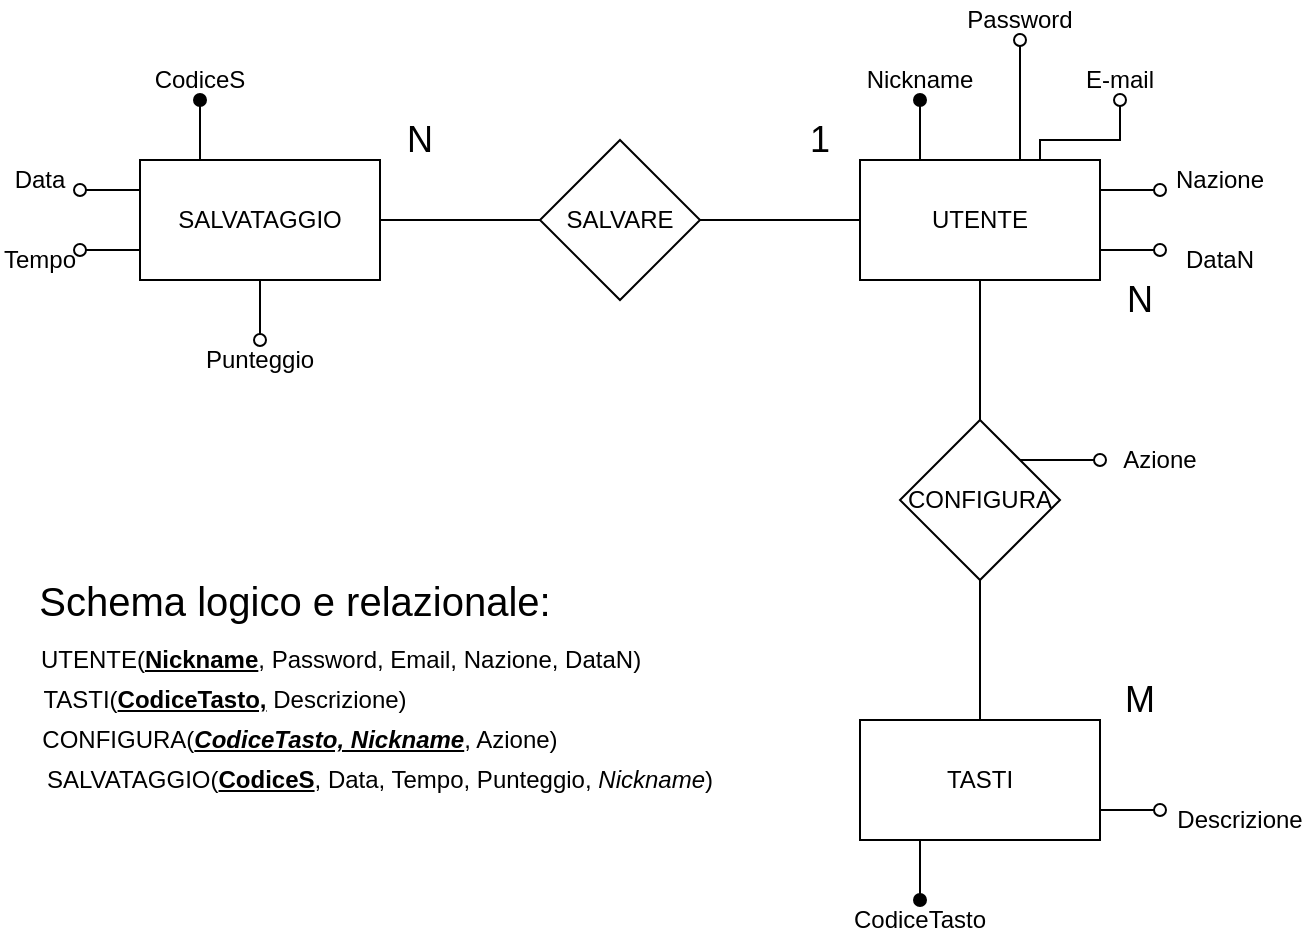 <mxfile version="14.4.8" type="device"><diagram id="Luw1E0C-gJ_dgFvILSbS" name="Page-1"><mxGraphModel dx="1488" dy="607" grid="1" gridSize="10" guides="1" tooltips="1" connect="1" arrows="1" fold="1" page="1" pageScale="1" pageWidth="827" pageHeight="1169" math="0" shadow="0"><root><mxCell id="0"/><mxCell id="1" parent="0"/><mxCell id="U3L6NJ19LHZkcNkg8ttW-73" value="UTENTE(&lt;b&gt;&lt;u&gt;Nickname&lt;/u&gt;&lt;/b&gt;, Password, Email, Nazione, DataN)" style="text;html=1;align=center;verticalAlign=middle;resizable=0;points=[];autosize=1;" parent="1" vertex="1"><mxGeometry y="370" width="320" height="20" as="geometry"/></mxCell><mxCell id="U3L6NJ19LHZkcNkg8ttW-75" value="TASTI(&lt;u style=&quot;font-weight: bold&quot;&gt;CodiceTasto,&lt;/u&gt;&amp;nbsp;Descrizione)" style="text;html=1;strokeColor=none;fillColor=none;align=center;verticalAlign=middle;whiteSpace=wrap;rounded=0;" parent="1" vertex="1"><mxGeometry x="5" y="390" width="195" height="20" as="geometry"/></mxCell><mxCell id="U3L6NJ19LHZkcNkg8ttW-76" value="SALVATAGGIO(&lt;u style=&quot;font-weight: bold&quot;&gt;CodiceS&lt;/u&gt;, Data, Tempo, Punteggio,&lt;i&gt;&amp;nbsp;Nickname&lt;/i&gt;)" style="text;html=1;strokeColor=none;fillColor=none;align=center;verticalAlign=middle;whiteSpace=wrap;rounded=0;" parent="1" vertex="1"><mxGeometry x="10" y="430" width="340" height="20" as="geometry"/></mxCell><mxCell id="U3L6NJ19LHZkcNkg8ttW-77" value="CONFIGURA(&lt;u style=&quot;font-weight: bold&quot;&gt;&lt;i&gt;CodiceTasto, Nickname&lt;/i&gt;&lt;/u&gt;, Azione)" style="text;html=1;strokeColor=none;fillColor=none;align=center;verticalAlign=middle;whiteSpace=wrap;rounded=0;" parent="1" vertex="1"><mxGeometry y="410" width="280" height="20" as="geometry"/></mxCell><mxCell id="DYivgS-uOZejuAUHInKb-1" value="&lt;font style=&quot;font-size: 20px&quot;&gt;Schema logico e relazionale:&lt;/font&gt;" style="text;html=1;strokeColor=none;fillColor=none;align=center;verticalAlign=middle;whiteSpace=wrap;rounded=0;" parent="1" vertex="1"><mxGeometry x="5" y="340" width="265" height="20" as="geometry"/></mxCell><mxCell id="Jseiz6JRdLLC0rp4wQsR-7" style="edgeStyle=orthogonalEdgeStyle;rounded=0;orthogonalLoop=1;jettySize=auto;html=1;exitX=0.25;exitY=0;exitDx=0;exitDy=0;startArrow=none;startFill=0;endArrow=oval;endFill=1;" parent="1" source="Jseiz6JRdLLC0rp4wQsR-6" edge="1"><mxGeometry relative="1" as="geometry"><mxPoint x="90" y="100" as="targetPoint"/></mxGeometry></mxCell><mxCell id="Jseiz6JRdLLC0rp4wQsR-9" style="edgeStyle=orthogonalEdgeStyle;rounded=0;orthogonalLoop=1;jettySize=auto;html=1;exitX=0;exitY=0.75;exitDx=0;exitDy=0;startArrow=none;startFill=0;endArrow=oval;endFill=0;" parent="1" source="Jseiz6JRdLLC0rp4wQsR-6" edge="1"><mxGeometry relative="1" as="geometry"><mxPoint x="30" y="175" as="targetPoint"/></mxGeometry></mxCell><mxCell id="Jseiz6JRdLLC0rp4wQsR-10" style="edgeStyle=orthogonalEdgeStyle;rounded=0;orthogonalLoop=1;jettySize=auto;html=1;exitX=0;exitY=0.25;exitDx=0;exitDy=0;startArrow=none;startFill=0;endArrow=oval;endFill=0;" parent="1" source="Jseiz6JRdLLC0rp4wQsR-6" edge="1"><mxGeometry relative="1" as="geometry"><mxPoint x="30" y="145" as="targetPoint"/></mxGeometry></mxCell><mxCell id="Jseiz6JRdLLC0rp4wQsR-13" style="edgeStyle=orthogonalEdgeStyle;rounded=0;orthogonalLoop=1;jettySize=auto;html=1;exitX=0.5;exitY=1;exitDx=0;exitDy=0;startArrow=none;startFill=0;endArrow=oval;endFill=0;" parent="1" source="Jseiz6JRdLLC0rp4wQsR-6" edge="1"><mxGeometry relative="1" as="geometry"><mxPoint x="120" y="220" as="targetPoint"/></mxGeometry></mxCell><mxCell id="Jseiz6JRdLLC0rp4wQsR-17" style="edgeStyle=orthogonalEdgeStyle;rounded=0;orthogonalLoop=1;jettySize=auto;html=1;exitX=1;exitY=0.5;exitDx=0;exitDy=0;entryX=0;entryY=0.5;entryDx=0;entryDy=0;startArrow=none;startFill=0;endArrow=none;endFill=0;" parent="1" source="Jseiz6JRdLLC0rp4wQsR-6" target="Jseiz6JRdLLC0rp4wQsR-16" edge="1"><mxGeometry relative="1" as="geometry"/></mxCell><mxCell id="Jseiz6JRdLLC0rp4wQsR-6" value="SALVATAGGIO" style="rounded=0;whiteSpace=wrap;html=1;" parent="1" vertex="1"><mxGeometry x="60" y="130" width="120" height="60" as="geometry"/></mxCell><mxCell id="Jseiz6JRdLLC0rp4wQsR-8" value="CodiceS" style="text;html=1;strokeColor=none;fillColor=none;align=center;verticalAlign=middle;whiteSpace=wrap;rounded=0;" parent="1" vertex="1"><mxGeometry x="70" y="80" width="40" height="20" as="geometry"/></mxCell><mxCell id="Jseiz6JRdLLC0rp4wQsR-11" value="Data" style="text;html=1;strokeColor=none;fillColor=none;align=center;verticalAlign=middle;whiteSpace=wrap;rounded=0;" parent="1" vertex="1"><mxGeometry x="-10" y="130" width="40" height="20" as="geometry"/></mxCell><mxCell id="Jseiz6JRdLLC0rp4wQsR-12" value="Tempo" style="text;html=1;strokeColor=none;fillColor=none;align=center;verticalAlign=middle;whiteSpace=wrap;rounded=0;" parent="1" vertex="1"><mxGeometry x="-10" y="170" width="40" height="20" as="geometry"/></mxCell><mxCell id="Jseiz6JRdLLC0rp4wQsR-14" value="Punteggio" style="text;html=1;strokeColor=none;fillColor=none;align=center;verticalAlign=middle;whiteSpace=wrap;rounded=0;" parent="1" vertex="1"><mxGeometry x="100" y="220" width="40" height="20" as="geometry"/></mxCell><mxCell id="Jseiz6JRdLLC0rp4wQsR-19" style="edgeStyle=orthogonalEdgeStyle;rounded=0;orthogonalLoop=1;jettySize=auto;html=1;exitX=1;exitY=0.5;exitDx=0;exitDy=0;entryX=0;entryY=0.5;entryDx=0;entryDy=0;startArrow=none;startFill=0;endArrow=none;endFill=0;" parent="1" source="Jseiz6JRdLLC0rp4wQsR-16" target="Jseiz6JRdLLC0rp4wQsR-18" edge="1"><mxGeometry relative="1" as="geometry"/></mxCell><mxCell id="Jseiz6JRdLLC0rp4wQsR-16" value="SALVARE" style="rhombus;whiteSpace=wrap;html=1;" parent="1" vertex="1"><mxGeometry x="260" y="120" width="80" height="80" as="geometry"/></mxCell><mxCell id="Jseiz6JRdLLC0rp4wQsR-20" style="edgeStyle=orthogonalEdgeStyle;rounded=0;orthogonalLoop=1;jettySize=auto;html=1;exitX=0.25;exitY=0;exitDx=0;exitDy=0;startArrow=none;startFill=0;endArrow=oval;endFill=1;" parent="1" source="Jseiz6JRdLLC0rp4wQsR-18" edge="1"><mxGeometry relative="1" as="geometry"><mxPoint x="450" y="100" as="targetPoint"/></mxGeometry></mxCell><mxCell id="Jseiz6JRdLLC0rp4wQsR-21" style="edgeStyle=orthogonalEdgeStyle;rounded=0;orthogonalLoop=1;jettySize=auto;html=1;exitX=0.75;exitY=0;exitDx=0;exitDy=0;startArrow=none;startFill=0;endArrow=oval;endFill=0;" parent="1" source="Jseiz6JRdLLC0rp4wQsR-18" edge="1"><mxGeometry relative="1" as="geometry"><mxPoint x="550" y="100" as="targetPoint"/><Array as="points"><mxPoint x="510" y="120"/><mxPoint x="550" y="120"/></Array></mxGeometry></mxCell><mxCell id="Jseiz6JRdLLC0rp4wQsR-22" style="edgeStyle=orthogonalEdgeStyle;rounded=0;orthogonalLoop=1;jettySize=auto;html=1;exitX=1;exitY=0.25;exitDx=0;exitDy=0;startArrow=none;startFill=0;endArrow=oval;endFill=0;" parent="1" source="Jseiz6JRdLLC0rp4wQsR-18" edge="1"><mxGeometry relative="1" as="geometry"><mxPoint x="570" y="145" as="targetPoint"/></mxGeometry></mxCell><mxCell id="Jseiz6JRdLLC0rp4wQsR-23" style="edgeStyle=orthogonalEdgeStyle;rounded=0;orthogonalLoop=1;jettySize=auto;html=1;exitX=1;exitY=0.75;exitDx=0;exitDy=0;startArrow=none;startFill=0;endArrow=oval;endFill=0;" parent="1" source="Jseiz6JRdLLC0rp4wQsR-18" edge="1"><mxGeometry relative="1" as="geometry"><mxPoint x="570" y="175" as="targetPoint"/></mxGeometry></mxCell><mxCell id="Jseiz6JRdLLC0rp4wQsR-24" style="edgeStyle=orthogonalEdgeStyle;rounded=0;orthogonalLoop=1;jettySize=auto;html=1;exitX=0.75;exitY=0;exitDx=0;exitDy=0;startArrow=none;startFill=0;endArrow=oval;endFill=0;" parent="1" source="Jseiz6JRdLLC0rp4wQsR-18" edge="1"><mxGeometry relative="1" as="geometry"><mxPoint x="500" y="70" as="targetPoint"/><Array as="points"><mxPoint x="500" y="130"/></Array></mxGeometry></mxCell><mxCell id="Jseiz6JRdLLC0rp4wQsR-32" style="edgeStyle=orthogonalEdgeStyle;rounded=0;orthogonalLoop=1;jettySize=auto;html=1;exitX=0.5;exitY=1;exitDx=0;exitDy=0;entryX=0.5;entryY=0;entryDx=0;entryDy=0;startArrow=none;startFill=0;endArrow=none;endFill=0;" parent="1" source="Jseiz6JRdLLC0rp4wQsR-18" target="Jseiz6JRdLLC0rp4wQsR-31" edge="1"><mxGeometry relative="1" as="geometry"/></mxCell><mxCell id="Jseiz6JRdLLC0rp4wQsR-18" value="UTENTE" style="rounded=0;whiteSpace=wrap;html=1;" parent="1" vertex="1"><mxGeometry x="420" y="130" width="120" height="60" as="geometry"/></mxCell><mxCell id="Jseiz6JRdLLC0rp4wQsR-25" value="Nickname" style="text;html=1;strokeColor=none;fillColor=none;align=center;verticalAlign=middle;whiteSpace=wrap;rounded=0;" parent="1" vertex="1"><mxGeometry x="430" y="80" width="40" height="20" as="geometry"/></mxCell><mxCell id="Jseiz6JRdLLC0rp4wQsR-26" value="Password" style="text;html=1;strokeColor=none;fillColor=none;align=center;verticalAlign=middle;whiteSpace=wrap;rounded=0;" parent="1" vertex="1"><mxGeometry x="480" y="50" width="40" height="20" as="geometry"/></mxCell><mxCell id="Jseiz6JRdLLC0rp4wQsR-28" value="DataN" style="text;html=1;strokeColor=none;fillColor=none;align=center;verticalAlign=middle;whiteSpace=wrap;rounded=0;" parent="1" vertex="1"><mxGeometry x="580" y="170" width="40" height="20" as="geometry"/></mxCell><mxCell id="Jseiz6JRdLLC0rp4wQsR-29" value="Nazione" style="text;html=1;strokeColor=none;fillColor=none;align=center;verticalAlign=middle;whiteSpace=wrap;rounded=0;" parent="1" vertex="1"><mxGeometry x="580" y="130" width="40" height="20" as="geometry"/></mxCell><mxCell id="Jseiz6JRdLLC0rp4wQsR-30" value="E-mail" style="text;html=1;strokeColor=none;fillColor=none;align=center;verticalAlign=middle;whiteSpace=wrap;rounded=0;" parent="1" vertex="1"><mxGeometry x="530" y="80" width="40" height="20" as="geometry"/></mxCell><mxCell id="Jseiz6JRdLLC0rp4wQsR-34" style="edgeStyle=orthogonalEdgeStyle;rounded=0;orthogonalLoop=1;jettySize=auto;html=1;exitX=0.5;exitY=1;exitDx=0;exitDy=0;entryX=0.5;entryY=0;entryDx=0;entryDy=0;startArrow=none;startFill=0;endArrow=none;endFill=0;" parent="1" source="Jseiz6JRdLLC0rp4wQsR-31" target="Jseiz6JRdLLC0rp4wQsR-33" edge="1"><mxGeometry relative="1" as="geometry"/></mxCell><mxCell id="DFB89LxAfec7VDajX9qp-1" style="edgeStyle=orthogonalEdgeStyle;rounded=0;orthogonalLoop=1;jettySize=auto;html=1;exitX=1;exitY=0;exitDx=0;exitDy=0;endArrow=oval;endFill=0;" edge="1" parent="1" source="Jseiz6JRdLLC0rp4wQsR-31"><mxGeometry relative="1" as="geometry"><mxPoint x="540" y="280" as="targetPoint"/></mxGeometry></mxCell><mxCell id="Jseiz6JRdLLC0rp4wQsR-31" value="CONFIGURA" style="rhombus;whiteSpace=wrap;html=1;" parent="1" vertex="1"><mxGeometry x="440" y="260" width="80" height="80" as="geometry"/></mxCell><mxCell id="Jseiz6JRdLLC0rp4wQsR-41" style="edgeStyle=orthogonalEdgeStyle;rounded=0;orthogonalLoop=1;jettySize=auto;html=1;exitX=0.25;exitY=1;exitDx=0;exitDy=0;startArrow=none;startFill=0;endArrow=oval;endFill=1;" parent="1" source="Jseiz6JRdLLC0rp4wQsR-33" edge="1"><mxGeometry relative="1" as="geometry"><mxPoint x="450" y="500" as="targetPoint"/></mxGeometry></mxCell><mxCell id="Jseiz6JRdLLC0rp4wQsR-43" style="edgeStyle=orthogonalEdgeStyle;rounded=0;orthogonalLoop=1;jettySize=auto;html=1;exitX=1;exitY=0.75;exitDx=0;exitDy=0;startArrow=none;startFill=0;endArrow=oval;endFill=0;" parent="1" source="Jseiz6JRdLLC0rp4wQsR-33" edge="1"><mxGeometry relative="1" as="geometry"><mxPoint x="570" y="455" as="targetPoint"/></mxGeometry></mxCell><mxCell id="Jseiz6JRdLLC0rp4wQsR-33" value="TASTI" style="rounded=0;whiteSpace=wrap;html=1;" parent="1" vertex="1"><mxGeometry x="420" y="410" width="120" height="60" as="geometry"/></mxCell><mxCell id="Jseiz6JRdLLC0rp4wQsR-35" value="&lt;font style=&quot;font-size: 18px&quot;&gt;1&lt;/font&gt;" style="text;html=1;strokeColor=none;fillColor=none;align=center;verticalAlign=middle;whiteSpace=wrap;rounded=0;" parent="1" vertex="1"><mxGeometry x="380" y="110" width="40" height="20" as="geometry"/></mxCell><mxCell id="Jseiz6JRdLLC0rp4wQsR-36" value="&lt;font style=&quot;font-size: 18px&quot;&gt;N&lt;/font&gt;" style="text;html=1;strokeColor=none;fillColor=none;align=center;verticalAlign=middle;whiteSpace=wrap;rounded=0;" parent="1" vertex="1"><mxGeometry x="180" y="110" width="40" height="20" as="geometry"/></mxCell><mxCell id="Jseiz6JRdLLC0rp4wQsR-37" value="&lt;span style=&quot;font-size: 18px&quot;&gt;M&lt;/span&gt;" style="text;html=1;strokeColor=none;fillColor=none;align=center;verticalAlign=middle;whiteSpace=wrap;rounded=0;" parent="1" vertex="1"><mxGeometry x="540" y="390" width="40" height="20" as="geometry"/></mxCell><mxCell id="Jseiz6JRdLLC0rp4wQsR-38" value="&lt;font style=&quot;font-size: 18px&quot;&gt;N&lt;/font&gt;" style="text;html=1;strokeColor=none;fillColor=none;align=center;verticalAlign=middle;whiteSpace=wrap;rounded=0;" parent="1" vertex="1"><mxGeometry x="540" y="190" width="40" height="20" as="geometry"/></mxCell><mxCell id="Jseiz6JRdLLC0rp4wQsR-40" value="Azione" style="text;html=1;strokeColor=none;fillColor=none;align=center;verticalAlign=middle;whiteSpace=wrap;rounded=0;" parent="1" vertex="1"><mxGeometry x="550" y="270" width="40" height="20" as="geometry"/></mxCell><mxCell id="Jseiz6JRdLLC0rp4wQsR-42" value="CodiceTasto" style="text;html=1;strokeColor=none;fillColor=none;align=center;verticalAlign=middle;whiteSpace=wrap;rounded=0;" parent="1" vertex="1"><mxGeometry x="430" y="500" width="40" height="20" as="geometry"/></mxCell><mxCell id="Jseiz6JRdLLC0rp4wQsR-45" value="Descrizione" style="text;html=1;strokeColor=none;fillColor=none;align=center;verticalAlign=middle;whiteSpace=wrap;rounded=0;" parent="1" vertex="1"><mxGeometry x="590" y="450" width="40" height="20" as="geometry"/></mxCell></root></mxGraphModel></diagram></mxfile>